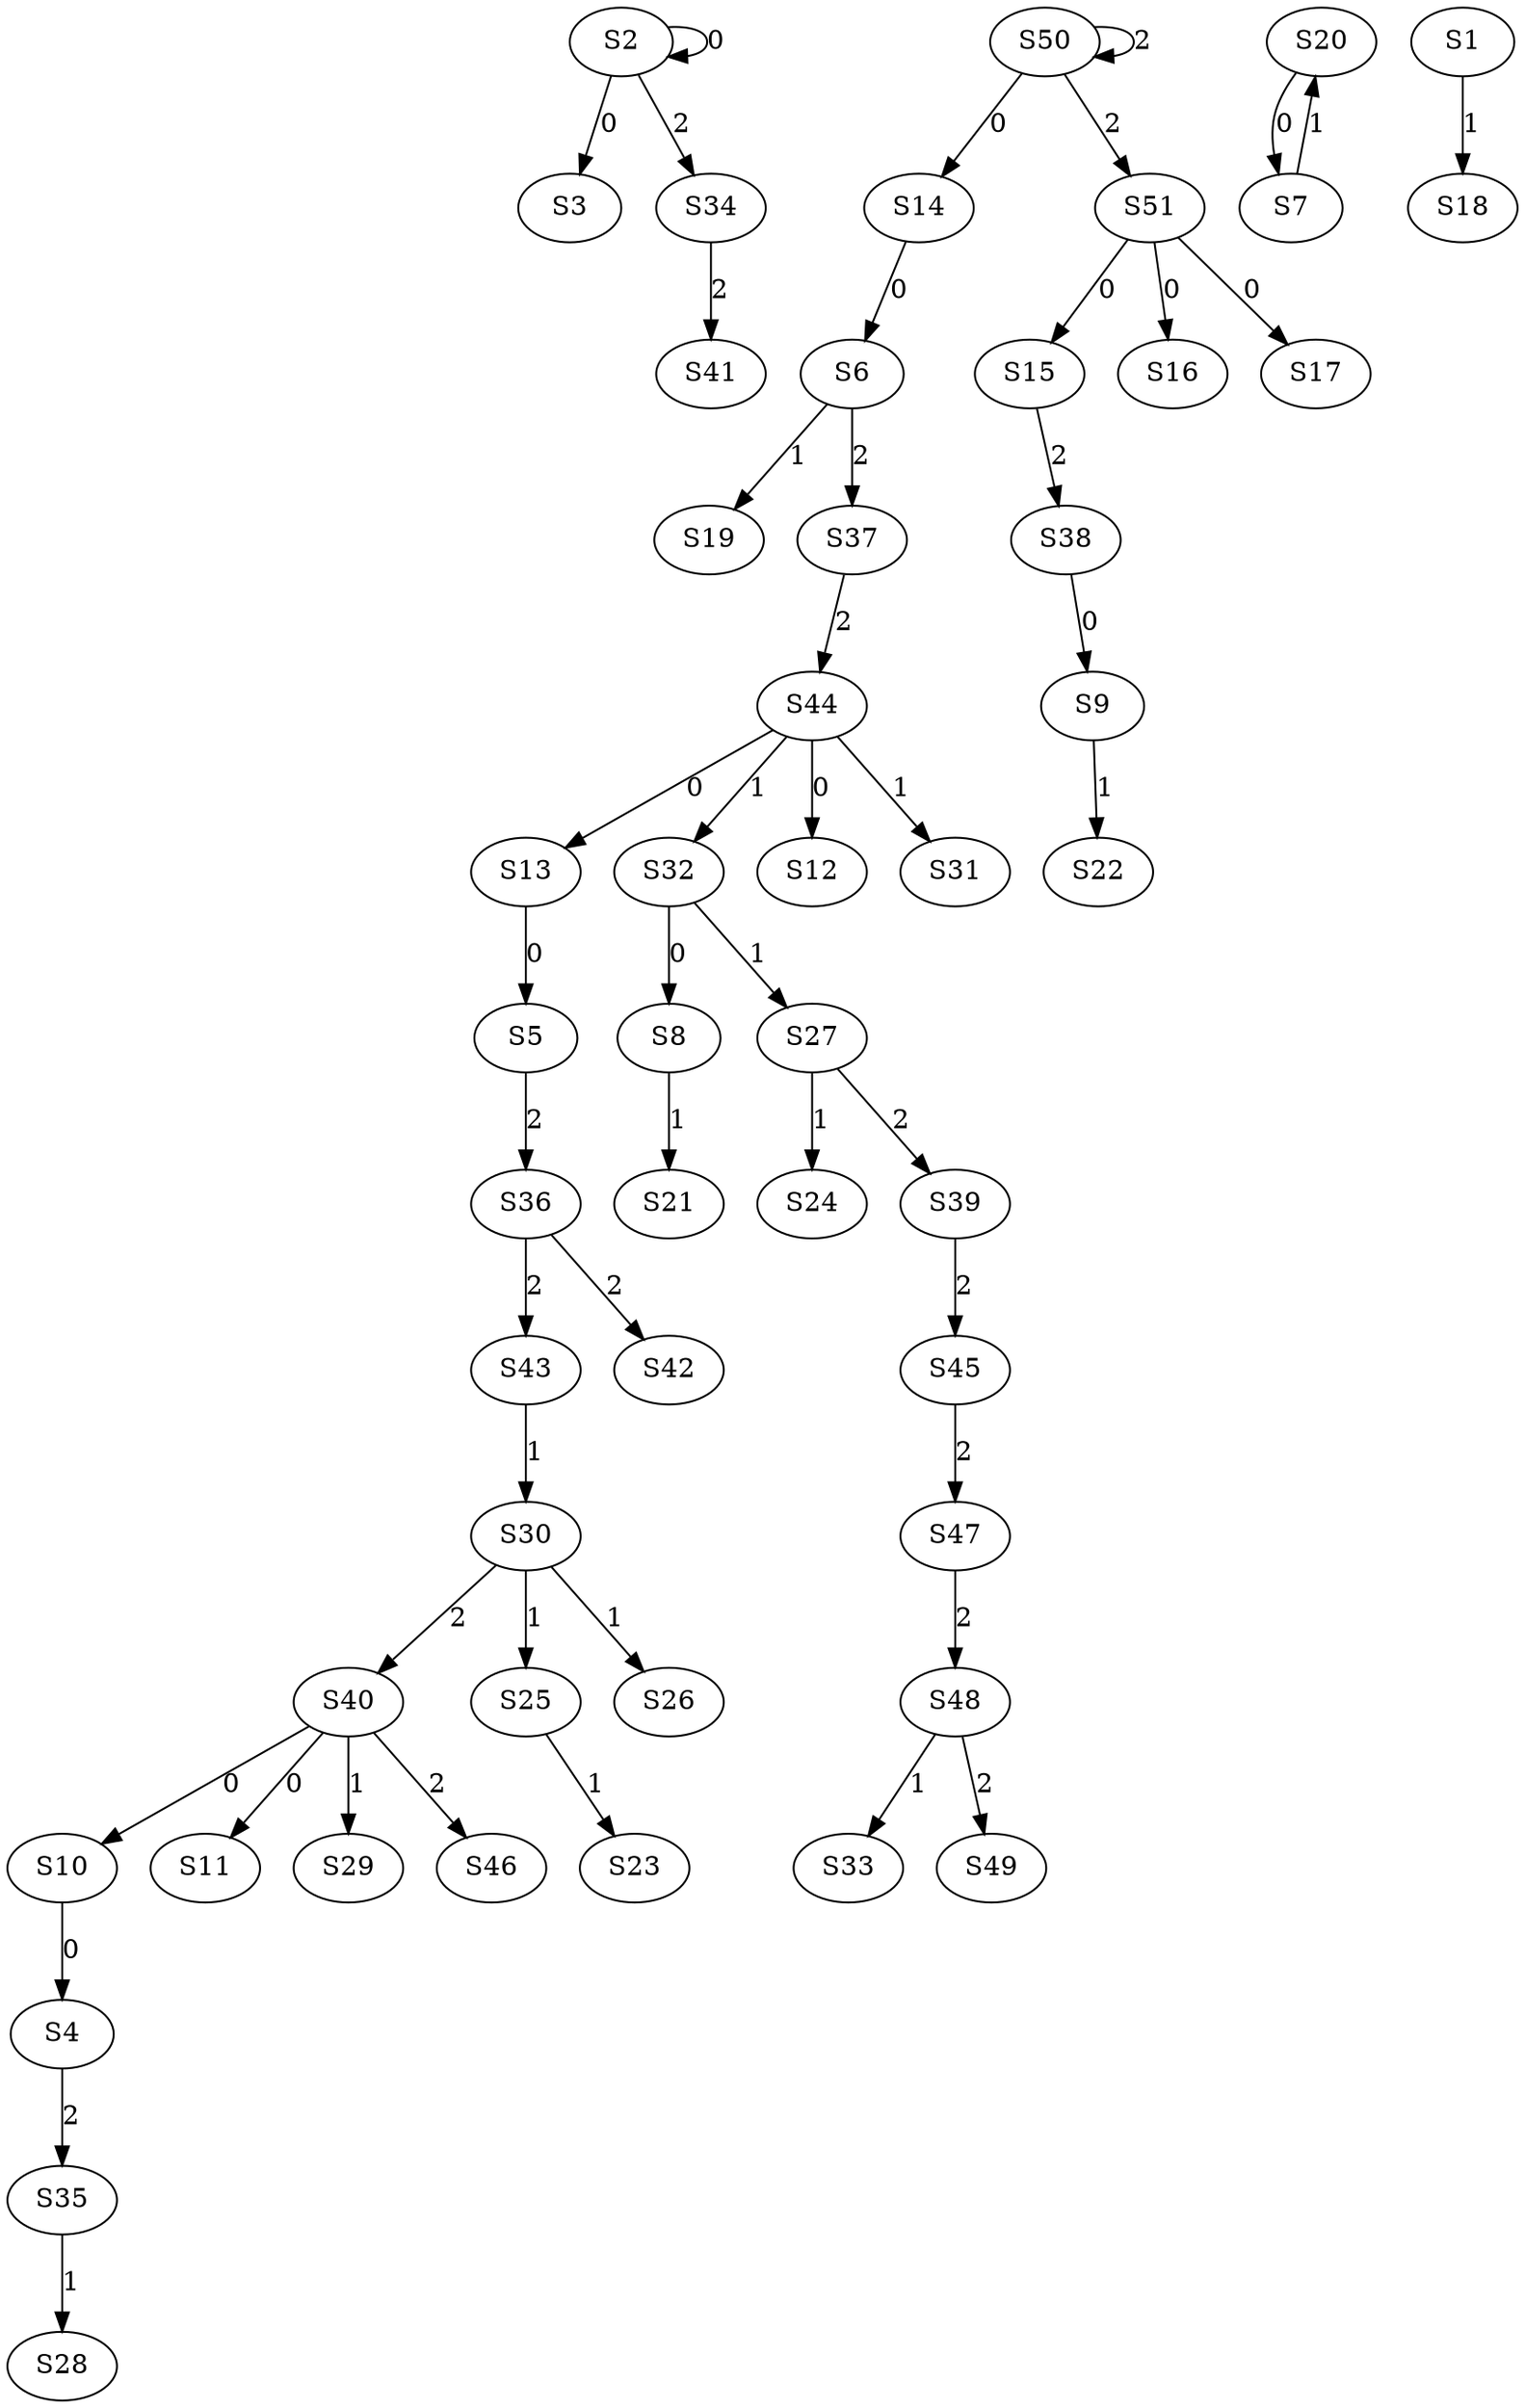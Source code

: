 strict digraph {
	S2 -> S2 [ label = 0 ];
	S2 -> S3 [ label = 0 ];
	S10 -> S4 [ label = 0 ];
	S13 -> S5 [ label = 0 ];
	S14 -> S6 [ label = 0 ];
	S20 -> S7 [ label = 0 ];
	S32 -> S8 [ label = 0 ];
	S38 -> S9 [ label = 0 ];
	S40 -> S10 [ label = 0 ];
	S40 -> S11 [ label = 0 ];
	S44 -> S12 [ label = 0 ];
	S44 -> S13 [ label = 0 ];
	S50 -> S14 [ label = 0 ];
	S51 -> S15 [ label = 0 ];
	S51 -> S16 [ label = 0 ];
	S51 -> S17 [ label = 0 ];
	S1 -> S18 [ label = 1 ];
	S6 -> S19 [ label = 1 ];
	S7 -> S20 [ label = 1 ];
	S8 -> S21 [ label = 1 ];
	S9 -> S22 [ label = 1 ];
	S25 -> S23 [ label = 1 ];
	S27 -> S24 [ label = 1 ];
	S30 -> S25 [ label = 1 ];
	S30 -> S26 [ label = 1 ];
	S32 -> S27 [ label = 1 ];
	S35 -> S28 [ label = 1 ];
	S40 -> S29 [ label = 1 ];
	S43 -> S30 [ label = 1 ];
	S44 -> S31 [ label = 1 ];
	S44 -> S32 [ label = 1 ];
	S48 -> S33 [ label = 1 ];
	S2 -> S34 [ label = 2 ];
	S4 -> S35 [ label = 2 ];
	S5 -> S36 [ label = 2 ];
	S6 -> S37 [ label = 2 ];
	S15 -> S38 [ label = 2 ];
	S27 -> S39 [ label = 2 ];
	S30 -> S40 [ label = 2 ];
	S34 -> S41 [ label = 2 ];
	S36 -> S42 [ label = 2 ];
	S36 -> S43 [ label = 2 ];
	S37 -> S44 [ label = 2 ];
	S39 -> S45 [ label = 2 ];
	S40 -> S46 [ label = 2 ];
	S45 -> S47 [ label = 2 ];
	S47 -> S48 [ label = 2 ];
	S48 -> S49 [ label = 2 ];
	S50 -> S50 [ label = 2 ];
	S50 -> S51 [ label = 2 ];
}